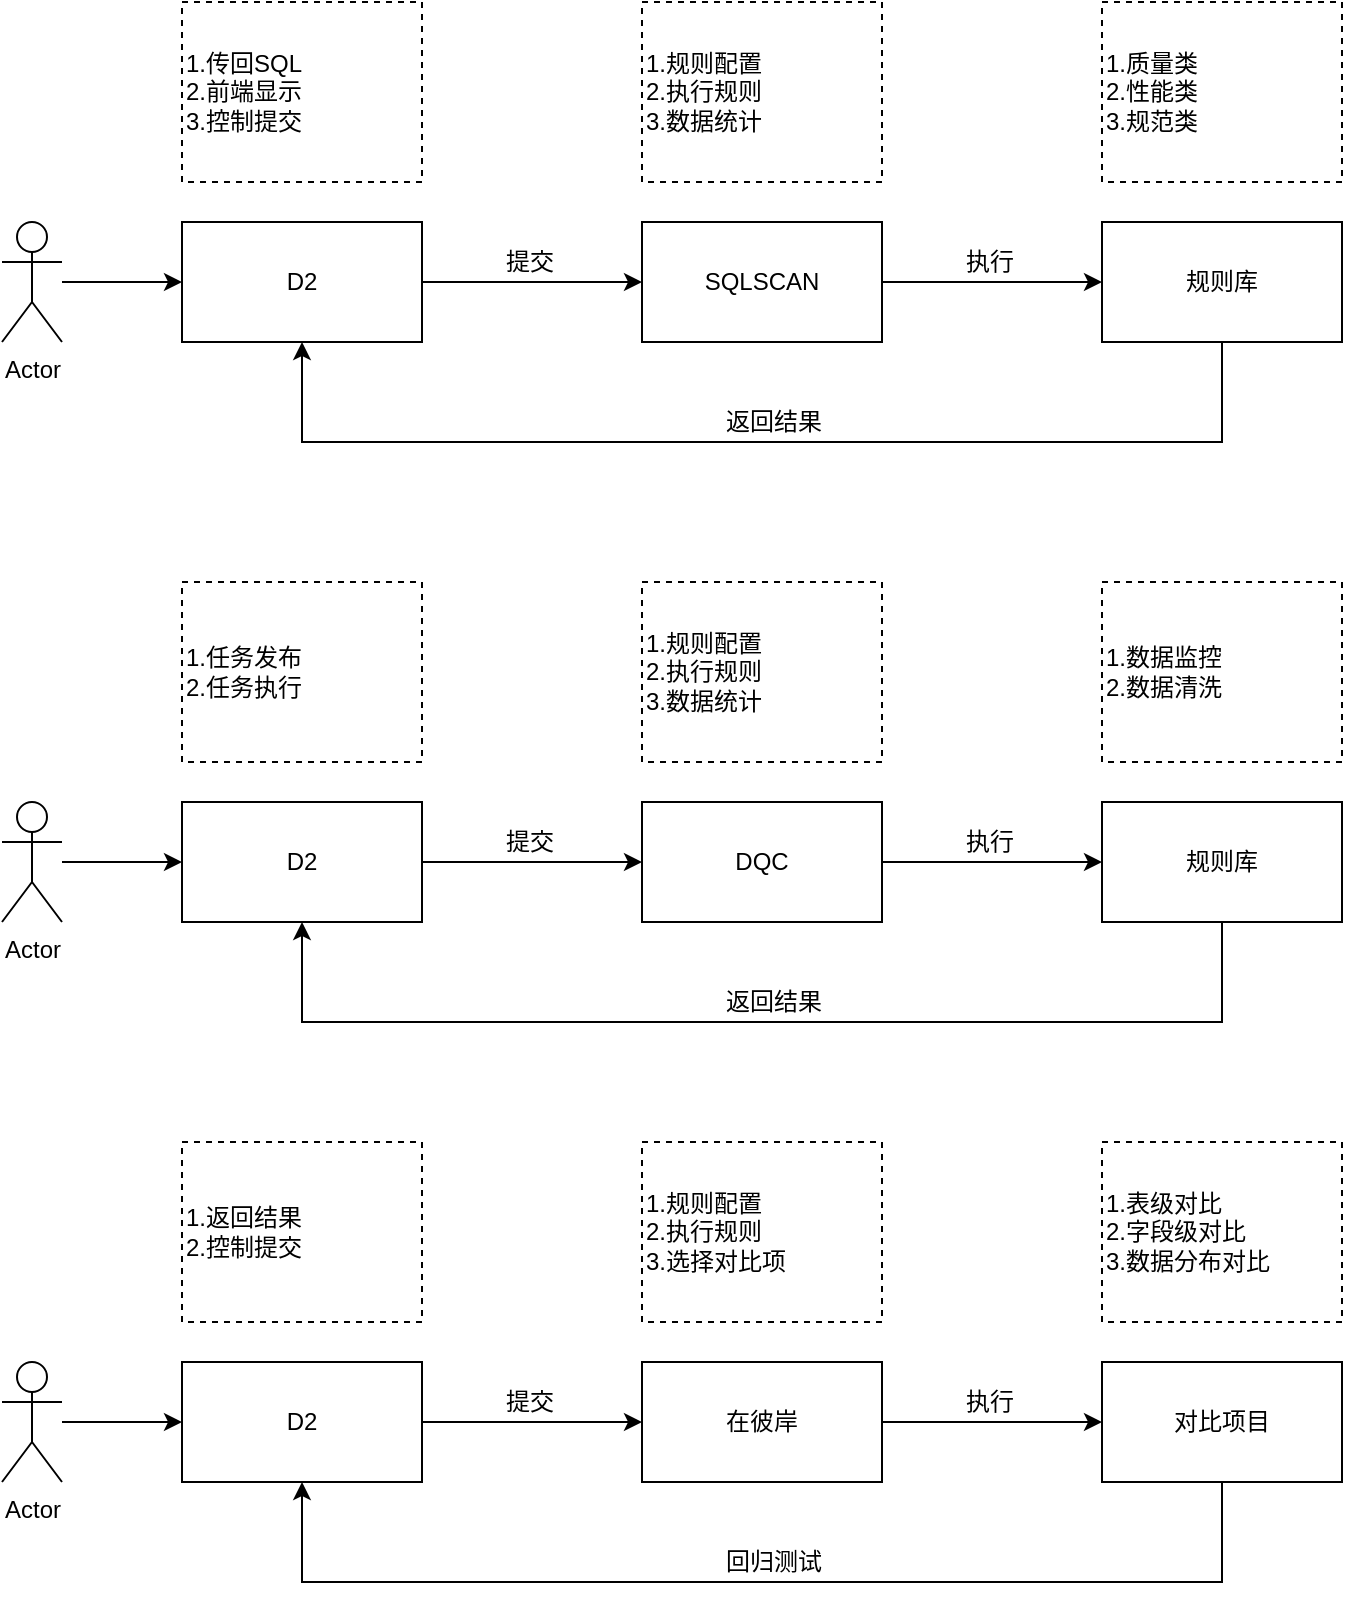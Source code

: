 <mxfile version="12.6.5" type="device"><diagram id="BARIMr4GsiDsCvTAljeT" name="Page-1"><mxGraphModel dx="1024" dy="592" grid="1" gridSize="10" guides="1" tooltips="1" connect="1" arrows="1" fold="1" page="1" pageScale="1" pageWidth="2339" pageHeight="3300" math="0" shadow="0"><root><mxCell id="0"/><mxCell id="1" parent="0"/><mxCell id="jlqyAKYDG6IDGrljLv4v-10" style="edgeStyle=orthogonalEdgeStyle;rounded=0;orthogonalLoop=1;jettySize=auto;html=1;entryX=0;entryY=0.5;entryDx=0;entryDy=0;" edge="1" parent="1" source="jlqyAKYDG6IDGrljLv4v-1" target="jlqyAKYDG6IDGrljLv4v-4"><mxGeometry relative="1" as="geometry"/></mxCell><mxCell id="jlqyAKYDG6IDGrljLv4v-1" value="D2" style="rounded=0;whiteSpace=wrap;html=1;" vertex="1" parent="1"><mxGeometry x="210" y="140" width="120" height="60" as="geometry"/></mxCell><mxCell id="jlqyAKYDG6IDGrljLv4v-16" style="edgeStyle=orthogonalEdgeStyle;rounded=0;orthogonalLoop=1;jettySize=auto;html=1;entryX=0;entryY=0.5;entryDx=0;entryDy=0;" edge="1" parent="1" source="jlqyAKYDG6IDGrljLv4v-2" target="jlqyAKYDG6IDGrljLv4v-1"><mxGeometry relative="1" as="geometry"/></mxCell><mxCell id="jlqyAKYDG6IDGrljLv4v-2" value="Actor" style="shape=umlActor;verticalLabelPosition=bottom;labelBackgroundColor=#ffffff;verticalAlign=top;html=1;outlineConnect=0;" vertex="1" parent="1"><mxGeometry x="120" y="140" width="30" height="60" as="geometry"/></mxCell><mxCell id="jlqyAKYDG6IDGrljLv4v-11" style="edgeStyle=orthogonalEdgeStyle;rounded=0;orthogonalLoop=1;jettySize=auto;html=1;entryX=0;entryY=0.5;entryDx=0;entryDy=0;" edge="1" parent="1" source="jlqyAKYDG6IDGrljLv4v-4" target="jlqyAKYDG6IDGrljLv4v-5"><mxGeometry relative="1" as="geometry"/></mxCell><mxCell id="jlqyAKYDG6IDGrljLv4v-4" value="SQLSCAN" style="rounded=0;whiteSpace=wrap;html=1;" vertex="1" parent="1"><mxGeometry x="440" y="140" width="120" height="60" as="geometry"/></mxCell><mxCell id="jlqyAKYDG6IDGrljLv4v-12" style="edgeStyle=orthogonalEdgeStyle;rounded=0;orthogonalLoop=1;jettySize=auto;html=1;entryX=0.5;entryY=1;entryDx=0;entryDy=0;" edge="1" parent="1" source="jlqyAKYDG6IDGrljLv4v-5" target="jlqyAKYDG6IDGrljLv4v-1"><mxGeometry relative="1" as="geometry"><Array as="points"><mxPoint x="730" y="250"/><mxPoint x="270" y="250"/></Array></mxGeometry></mxCell><mxCell id="jlqyAKYDG6IDGrljLv4v-5" value="规则库" style="rounded=0;whiteSpace=wrap;html=1;" vertex="1" parent="1"><mxGeometry x="670" y="140" width="120" height="60" as="geometry"/></mxCell><mxCell id="jlqyAKYDG6IDGrljLv4v-7" value="1.传回SQL&lt;br&gt;2.前端显示&lt;br&gt;3.控制提交" style="rounded=0;whiteSpace=wrap;html=1;dashed=1;align=left;" vertex="1" parent="1"><mxGeometry x="210" y="30" width="120" height="90" as="geometry"/></mxCell><mxCell id="jlqyAKYDG6IDGrljLv4v-8" value="1.规则配置&lt;br&gt;2.执行规则&lt;br&gt;3.数据统计" style="rounded=0;whiteSpace=wrap;html=1;dashed=1;align=left;" vertex="1" parent="1"><mxGeometry x="440" y="30" width="120" height="90" as="geometry"/></mxCell><mxCell id="jlqyAKYDG6IDGrljLv4v-9" value="1.质量类&lt;br&gt;2.性能类&lt;br&gt;3.规范类" style="rounded=0;whiteSpace=wrap;html=1;dashed=1;align=left;" vertex="1" parent="1"><mxGeometry x="670" y="30" width="120" height="90" as="geometry"/></mxCell><mxCell id="jlqyAKYDG6IDGrljLv4v-13" value="提交" style="text;html=1;strokeColor=none;fillColor=none;align=left;verticalAlign=middle;whiteSpace=wrap;rounded=0;dashed=1;" vertex="1" parent="1"><mxGeometry x="370" y="150" width="40" height="20" as="geometry"/></mxCell><mxCell id="jlqyAKYDG6IDGrljLv4v-14" value="执行" style="text;html=1;strokeColor=none;fillColor=none;align=left;verticalAlign=middle;whiteSpace=wrap;rounded=0;dashed=1;" vertex="1" parent="1"><mxGeometry x="600" y="150" width="40" height="20" as="geometry"/></mxCell><mxCell id="jlqyAKYDG6IDGrljLv4v-15" value="返回结果" style="text;html=1;strokeColor=none;fillColor=none;align=left;verticalAlign=middle;whiteSpace=wrap;rounded=0;dashed=1;" vertex="1" parent="1"><mxGeometry x="480" y="230" width="70" height="20" as="geometry"/></mxCell><mxCell id="jlqyAKYDG6IDGrljLv4v-17" style="edgeStyle=orthogonalEdgeStyle;rounded=0;orthogonalLoop=1;jettySize=auto;html=1;entryX=0;entryY=0.5;entryDx=0;entryDy=0;" edge="1" parent="1" source="jlqyAKYDG6IDGrljLv4v-18" target="jlqyAKYDG6IDGrljLv4v-22"><mxGeometry relative="1" as="geometry"/></mxCell><mxCell id="jlqyAKYDG6IDGrljLv4v-18" value="D2" style="rounded=0;whiteSpace=wrap;html=1;" vertex="1" parent="1"><mxGeometry x="210" y="430" width="120" height="60" as="geometry"/></mxCell><mxCell id="jlqyAKYDG6IDGrljLv4v-19" style="edgeStyle=orthogonalEdgeStyle;rounded=0;orthogonalLoop=1;jettySize=auto;html=1;entryX=0;entryY=0.5;entryDx=0;entryDy=0;" edge="1" parent="1" source="jlqyAKYDG6IDGrljLv4v-20" target="jlqyAKYDG6IDGrljLv4v-18"><mxGeometry relative="1" as="geometry"/></mxCell><mxCell id="jlqyAKYDG6IDGrljLv4v-20" value="Actor" style="shape=umlActor;verticalLabelPosition=bottom;labelBackgroundColor=#ffffff;verticalAlign=top;html=1;outlineConnect=0;" vertex="1" parent="1"><mxGeometry x="120" y="430" width="30" height="60" as="geometry"/></mxCell><mxCell id="jlqyAKYDG6IDGrljLv4v-21" style="edgeStyle=orthogonalEdgeStyle;rounded=0;orthogonalLoop=1;jettySize=auto;html=1;entryX=0;entryY=0.5;entryDx=0;entryDy=0;" edge="1" parent="1" source="jlqyAKYDG6IDGrljLv4v-22" target="jlqyAKYDG6IDGrljLv4v-24"><mxGeometry relative="1" as="geometry"/></mxCell><mxCell id="jlqyAKYDG6IDGrljLv4v-22" value="DQC" style="rounded=0;whiteSpace=wrap;html=1;" vertex="1" parent="1"><mxGeometry x="440" y="430" width="120" height="60" as="geometry"/></mxCell><mxCell id="jlqyAKYDG6IDGrljLv4v-23" style="edgeStyle=orthogonalEdgeStyle;rounded=0;orthogonalLoop=1;jettySize=auto;html=1;entryX=0.5;entryY=1;entryDx=0;entryDy=0;" edge="1" parent="1" source="jlqyAKYDG6IDGrljLv4v-24" target="jlqyAKYDG6IDGrljLv4v-18"><mxGeometry relative="1" as="geometry"><Array as="points"><mxPoint x="730" y="540"/><mxPoint x="270" y="540"/></Array></mxGeometry></mxCell><mxCell id="jlqyAKYDG6IDGrljLv4v-24" value="规则库" style="rounded=0;whiteSpace=wrap;html=1;" vertex="1" parent="1"><mxGeometry x="670" y="430" width="120" height="60" as="geometry"/></mxCell><mxCell id="jlqyAKYDG6IDGrljLv4v-25" value="1.任务发布&lt;br&gt;2.任务执行" style="rounded=0;whiteSpace=wrap;html=1;dashed=1;align=left;" vertex="1" parent="1"><mxGeometry x="210" y="320" width="120" height="90" as="geometry"/></mxCell><mxCell id="jlqyAKYDG6IDGrljLv4v-26" value="1.规则配置&lt;br&gt;2.执行规则&lt;br&gt;3.数据统计" style="rounded=0;whiteSpace=wrap;html=1;dashed=1;align=left;" vertex="1" parent="1"><mxGeometry x="440" y="320" width="120" height="90" as="geometry"/></mxCell><mxCell id="jlqyAKYDG6IDGrljLv4v-27" value="1.数据监控&lt;br&gt;2.数据清洗" style="rounded=0;whiteSpace=wrap;html=1;dashed=1;align=left;" vertex="1" parent="1"><mxGeometry x="670" y="320" width="120" height="90" as="geometry"/></mxCell><mxCell id="jlqyAKYDG6IDGrljLv4v-28" value="提交" style="text;html=1;strokeColor=none;fillColor=none;align=left;verticalAlign=middle;whiteSpace=wrap;rounded=0;dashed=1;" vertex="1" parent="1"><mxGeometry x="370" y="440" width="40" height="20" as="geometry"/></mxCell><mxCell id="jlqyAKYDG6IDGrljLv4v-29" value="执行" style="text;html=1;strokeColor=none;fillColor=none;align=left;verticalAlign=middle;whiteSpace=wrap;rounded=0;dashed=1;" vertex="1" parent="1"><mxGeometry x="600" y="440" width="40" height="20" as="geometry"/></mxCell><mxCell id="jlqyAKYDG6IDGrljLv4v-30" value="返回结果" style="text;html=1;strokeColor=none;fillColor=none;align=left;verticalAlign=middle;whiteSpace=wrap;rounded=0;dashed=1;" vertex="1" parent="1"><mxGeometry x="480" y="520" width="70" height="20" as="geometry"/></mxCell><mxCell id="jlqyAKYDG6IDGrljLv4v-31" style="edgeStyle=orthogonalEdgeStyle;rounded=0;orthogonalLoop=1;jettySize=auto;html=1;entryX=0;entryY=0.5;entryDx=0;entryDy=0;" edge="1" parent="1" source="jlqyAKYDG6IDGrljLv4v-32" target="jlqyAKYDG6IDGrljLv4v-36"><mxGeometry relative="1" as="geometry"/></mxCell><mxCell id="jlqyAKYDG6IDGrljLv4v-32" value="D2" style="rounded=0;whiteSpace=wrap;html=1;" vertex="1" parent="1"><mxGeometry x="210" y="710" width="120" height="60" as="geometry"/></mxCell><mxCell id="jlqyAKYDG6IDGrljLv4v-33" style="edgeStyle=orthogonalEdgeStyle;rounded=0;orthogonalLoop=1;jettySize=auto;html=1;entryX=0;entryY=0.5;entryDx=0;entryDy=0;" edge="1" parent="1" source="jlqyAKYDG6IDGrljLv4v-34" target="jlqyAKYDG6IDGrljLv4v-32"><mxGeometry relative="1" as="geometry"/></mxCell><mxCell id="jlqyAKYDG6IDGrljLv4v-34" value="Actor" style="shape=umlActor;verticalLabelPosition=bottom;labelBackgroundColor=#ffffff;verticalAlign=top;html=1;outlineConnect=0;" vertex="1" parent="1"><mxGeometry x="120" y="710" width="30" height="60" as="geometry"/></mxCell><mxCell id="jlqyAKYDG6IDGrljLv4v-35" style="edgeStyle=orthogonalEdgeStyle;rounded=0;orthogonalLoop=1;jettySize=auto;html=1;entryX=0;entryY=0.5;entryDx=0;entryDy=0;" edge="1" parent="1" source="jlqyAKYDG6IDGrljLv4v-36" target="jlqyAKYDG6IDGrljLv4v-38"><mxGeometry relative="1" as="geometry"/></mxCell><mxCell id="jlqyAKYDG6IDGrljLv4v-36" value="在彼岸" style="rounded=0;whiteSpace=wrap;html=1;" vertex="1" parent="1"><mxGeometry x="440" y="710" width="120" height="60" as="geometry"/></mxCell><mxCell id="jlqyAKYDG6IDGrljLv4v-37" style="edgeStyle=orthogonalEdgeStyle;rounded=0;orthogonalLoop=1;jettySize=auto;html=1;entryX=0.5;entryY=1;entryDx=0;entryDy=0;" edge="1" parent="1" source="jlqyAKYDG6IDGrljLv4v-38" target="jlqyAKYDG6IDGrljLv4v-32"><mxGeometry relative="1" as="geometry"><Array as="points"><mxPoint x="730" y="820"/><mxPoint x="270" y="820"/></Array></mxGeometry></mxCell><mxCell id="jlqyAKYDG6IDGrljLv4v-38" value="对比项目" style="rounded=0;whiteSpace=wrap;html=1;" vertex="1" parent="1"><mxGeometry x="670" y="710" width="120" height="60" as="geometry"/></mxCell><mxCell id="jlqyAKYDG6IDGrljLv4v-39" value="1.返回结果&lt;br&gt;2.控制提交" style="rounded=0;whiteSpace=wrap;html=1;dashed=1;align=left;" vertex="1" parent="1"><mxGeometry x="210" y="600" width="120" height="90" as="geometry"/></mxCell><mxCell id="jlqyAKYDG6IDGrljLv4v-40" value="1.规则配置&lt;br&gt;2.执行规则&lt;br&gt;3.选择对比项" style="rounded=0;whiteSpace=wrap;html=1;dashed=1;align=left;" vertex="1" parent="1"><mxGeometry x="440" y="600" width="120" height="90" as="geometry"/></mxCell><mxCell id="jlqyAKYDG6IDGrljLv4v-41" value="1.表级对比&lt;br&gt;2.字段级对比&lt;br&gt;3.数据分布对比" style="rounded=0;whiteSpace=wrap;html=1;dashed=1;align=left;" vertex="1" parent="1"><mxGeometry x="670" y="600" width="120" height="90" as="geometry"/></mxCell><mxCell id="jlqyAKYDG6IDGrljLv4v-42" value="提交" style="text;html=1;strokeColor=none;fillColor=none;align=left;verticalAlign=middle;whiteSpace=wrap;rounded=0;dashed=1;" vertex="1" parent="1"><mxGeometry x="370" y="720" width="40" height="20" as="geometry"/></mxCell><mxCell id="jlqyAKYDG6IDGrljLv4v-43" value="执行" style="text;html=1;strokeColor=none;fillColor=none;align=left;verticalAlign=middle;whiteSpace=wrap;rounded=0;dashed=1;" vertex="1" parent="1"><mxGeometry x="600" y="720" width="40" height="20" as="geometry"/></mxCell><mxCell id="jlqyAKYDG6IDGrljLv4v-44" value="回归测试" style="text;html=1;strokeColor=none;fillColor=none;align=left;verticalAlign=middle;whiteSpace=wrap;rounded=0;dashed=1;" vertex="1" parent="1"><mxGeometry x="480" y="800" width="70" height="20" as="geometry"/></mxCell></root></mxGraphModel></diagram></mxfile>